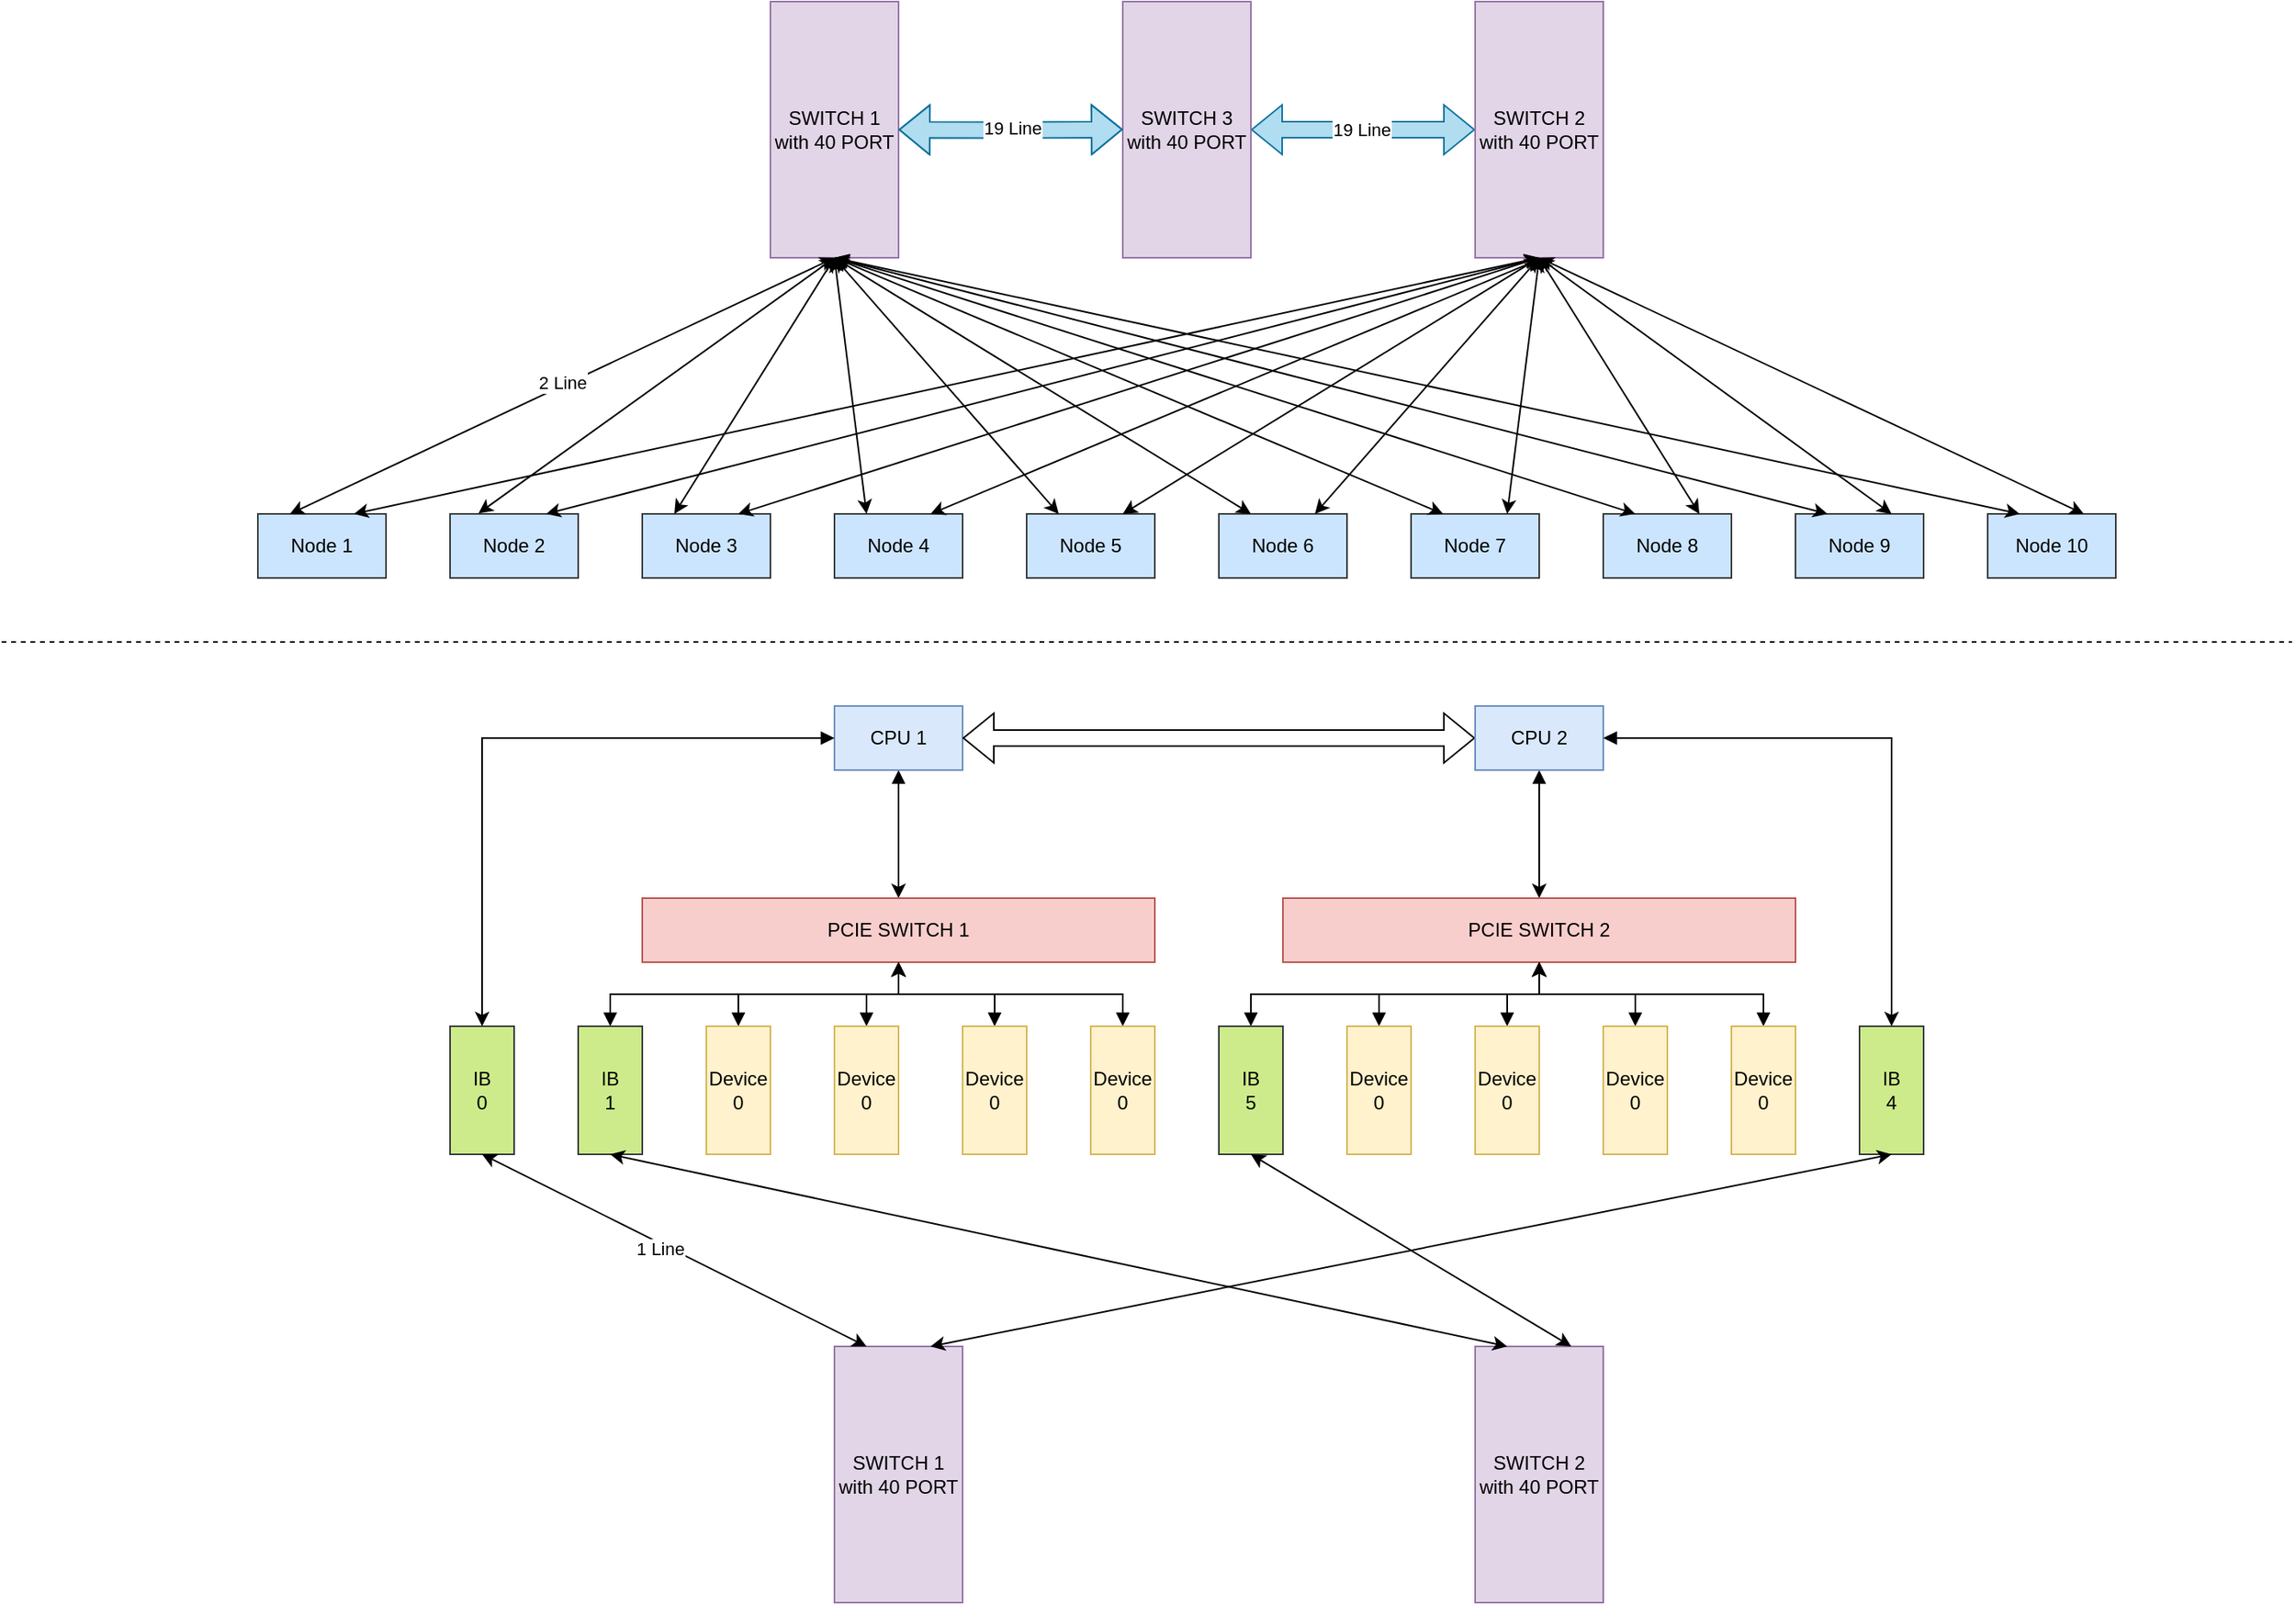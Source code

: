 <mxfile version="21.6.8" type="github">
  <diagram name="Page-1" id="We7jntTk1xdtihZDSqFv">
    <mxGraphModel dx="2445" dy="885" grid="1" gridSize="10" guides="1" tooltips="1" connect="1" arrows="1" fold="1" page="1" pageScale="1" pageWidth="850" pageHeight="1100" math="0" shadow="0">
      <root>
        <mxCell id="0" />
        <mxCell id="1" parent="0" />
        <mxCell id="6E5yPgTEB-q1T4PbuA31-1" value="SWITCH 1&lt;br&gt;with 40 PORT" style="rounded=0;whiteSpace=wrap;html=1;fillColor=#e1d5e7;strokeColor=#9673a6;" vertex="1" parent="1">
          <mxGeometry x="120" y="80" width="80" height="160" as="geometry" />
        </mxCell>
        <mxCell id="6E5yPgTEB-q1T4PbuA31-34" value="" style="edgeStyle=orthogonalEdgeStyle;rounded=0;orthogonalLoop=1;jettySize=auto;html=1;shape=flexArrow;startArrow=block;fillColor=#b1ddf0;strokeColor=#10739e;" edge="1" parent="1" source="6E5yPgTEB-q1T4PbuA31-2" target="6E5yPgTEB-q1T4PbuA31-32">
          <mxGeometry relative="1" as="geometry" />
        </mxCell>
        <mxCell id="6E5yPgTEB-q1T4PbuA31-38" value="19 Line" style="edgeLabel;html=1;align=center;verticalAlign=middle;resizable=0;points=[];" vertex="1" connectable="0" parent="6E5yPgTEB-q1T4PbuA31-34">
          <mxGeometry x="0.02" relative="1" as="geometry">
            <mxPoint as="offset" />
          </mxGeometry>
        </mxCell>
        <mxCell id="6E5yPgTEB-q1T4PbuA31-2" value="SWITCH 2&lt;br&gt;with 40 PORT" style="rounded=0;whiteSpace=wrap;html=1;fillColor=#e1d5e7;strokeColor=#9673a6;" vertex="1" parent="1">
          <mxGeometry x="560" y="80" width="80" height="160" as="geometry" />
        </mxCell>
        <mxCell id="6E5yPgTEB-q1T4PbuA31-3" value="Node 3" style="rounded=0;whiteSpace=wrap;html=1;fillColor=#cce5ff;strokeColor=#36393d;" vertex="1" parent="1">
          <mxGeometry x="40" y="400" width="80" height="40" as="geometry" />
        </mxCell>
        <mxCell id="6E5yPgTEB-q1T4PbuA31-4" value="Node 4" style="rounded=0;whiteSpace=wrap;html=1;fillColor=#cce5ff;strokeColor=#36393d;" vertex="1" parent="1">
          <mxGeometry x="160" y="400" width="80" height="40" as="geometry" />
        </mxCell>
        <mxCell id="6E5yPgTEB-q1T4PbuA31-5" value="Node 5" style="rounded=0;whiteSpace=wrap;html=1;fillColor=#cce5ff;strokeColor=#36393d;" vertex="1" parent="1">
          <mxGeometry x="280" y="400" width="80" height="40" as="geometry" />
        </mxCell>
        <mxCell id="6E5yPgTEB-q1T4PbuA31-6" value="Node 6" style="rounded=0;whiteSpace=wrap;html=1;fillColor=#cce5ff;strokeColor=#36393d;" vertex="1" parent="1">
          <mxGeometry x="400" y="400" width="80" height="40" as="geometry" />
        </mxCell>
        <mxCell id="6E5yPgTEB-q1T4PbuA31-7" value="Node 8" style="rounded=0;whiteSpace=wrap;html=1;fillColor=#cce5ff;strokeColor=#36393d;" vertex="1" parent="1">
          <mxGeometry x="640" y="400" width="80" height="40" as="geometry" />
        </mxCell>
        <mxCell id="6E5yPgTEB-q1T4PbuA31-8" value="Node 7" style="rounded=0;whiteSpace=wrap;html=1;fillColor=#cce5ff;strokeColor=#36393d;" vertex="1" parent="1">
          <mxGeometry x="520" y="400" width="80" height="40" as="geometry" />
        </mxCell>
        <mxCell id="6E5yPgTEB-q1T4PbuA31-9" value="Node 2" style="rounded=0;whiteSpace=wrap;html=1;fillColor=#cce5ff;strokeColor=#36393d;" vertex="1" parent="1">
          <mxGeometry x="-80" y="400" width="80" height="40" as="geometry" />
        </mxCell>
        <mxCell id="6E5yPgTEB-q1T4PbuA31-10" value="Node 1" style="rounded=0;whiteSpace=wrap;html=1;fillColor=#cce5ff;strokeColor=#36393d;" vertex="1" parent="1">
          <mxGeometry x="-200" y="400" width="80" height="40" as="geometry" />
        </mxCell>
        <mxCell id="6E5yPgTEB-q1T4PbuA31-11" value="Node 9" style="rounded=0;whiteSpace=wrap;html=1;fillColor=#cce5ff;strokeColor=#36393d;" vertex="1" parent="1">
          <mxGeometry x="760" y="400" width="80" height="40" as="geometry" />
        </mxCell>
        <mxCell id="6E5yPgTEB-q1T4PbuA31-12" value="Node 10" style="rounded=0;whiteSpace=wrap;html=1;fillColor=#cce5ff;strokeColor=#36393d;" vertex="1" parent="1">
          <mxGeometry x="880" y="400" width="80" height="40" as="geometry" />
        </mxCell>
        <mxCell id="6E5yPgTEB-q1T4PbuA31-13" value="" style="endArrow=classic;startArrow=classic;html=1;rounded=0;exitX=0.25;exitY=0;exitDx=0;exitDy=0;entryX=0.5;entryY=1;entryDx=0;entryDy=0;" edge="1" parent="1" source="6E5yPgTEB-q1T4PbuA31-10" target="6E5yPgTEB-q1T4PbuA31-1">
          <mxGeometry width="50" height="50" relative="1" as="geometry">
            <mxPoint x="180" y="340" as="sourcePoint" />
            <mxPoint x="230" y="290" as="targetPoint" />
          </mxGeometry>
        </mxCell>
        <mxCell id="6E5yPgTEB-q1T4PbuA31-99" value="2 Line" style="edgeLabel;html=1;align=center;verticalAlign=middle;resizable=0;points=[];" vertex="1" connectable="0" parent="6E5yPgTEB-q1T4PbuA31-13">
          <mxGeometry x="0.002" y="2" relative="1" as="geometry">
            <mxPoint as="offset" />
          </mxGeometry>
        </mxCell>
        <mxCell id="6E5yPgTEB-q1T4PbuA31-14" value="" style="endArrow=classic;startArrow=classic;html=1;rounded=0;entryX=0.5;entryY=1;entryDx=0;entryDy=0;exitX=0.75;exitY=0;exitDx=0;exitDy=0;" edge="1" parent="1" source="6E5yPgTEB-q1T4PbuA31-10" target="6E5yPgTEB-q1T4PbuA31-2">
          <mxGeometry width="50" height="50" relative="1" as="geometry">
            <mxPoint x="-110" y="390" as="sourcePoint" />
            <mxPoint x="230" y="290" as="targetPoint" />
          </mxGeometry>
        </mxCell>
        <mxCell id="6E5yPgTEB-q1T4PbuA31-15" value="" style="endArrow=classic;startArrow=classic;html=1;rounded=0;exitX=0.222;exitY=-0.008;exitDx=0;exitDy=0;entryX=0.5;entryY=1;entryDx=0;entryDy=0;exitPerimeter=0;" edge="1" parent="1" source="6E5yPgTEB-q1T4PbuA31-9" target="6E5yPgTEB-q1T4PbuA31-1">
          <mxGeometry width="50" height="50" relative="1" as="geometry">
            <mxPoint x="-170" y="410" as="sourcePoint" />
            <mxPoint x="230" y="290" as="targetPoint" />
          </mxGeometry>
        </mxCell>
        <mxCell id="6E5yPgTEB-q1T4PbuA31-17" value="" style="endArrow=classic;startArrow=classic;html=1;rounded=0;exitX=0.75;exitY=0;exitDx=0;exitDy=0;entryX=0.5;entryY=1;entryDx=0;entryDy=0;" edge="1" parent="1" source="6E5yPgTEB-q1T4PbuA31-9" target="6E5yPgTEB-q1T4PbuA31-2">
          <mxGeometry width="50" height="50" relative="1" as="geometry">
            <mxPoint x="-52" y="410" as="sourcePoint" />
            <mxPoint x="230" y="290" as="targetPoint" />
          </mxGeometry>
        </mxCell>
        <mxCell id="6E5yPgTEB-q1T4PbuA31-18" value="" style="endArrow=classic;startArrow=classic;html=1;rounded=0;exitX=0.25;exitY=0;exitDx=0;exitDy=0;entryX=0.5;entryY=1;entryDx=0;entryDy=0;" edge="1" parent="1" source="6E5yPgTEB-q1T4PbuA31-3" target="6E5yPgTEB-q1T4PbuA31-1">
          <mxGeometry width="50" height="50" relative="1" as="geometry">
            <mxPoint x="-52" y="410" as="sourcePoint" />
            <mxPoint x="230" y="290" as="targetPoint" />
          </mxGeometry>
        </mxCell>
        <mxCell id="6E5yPgTEB-q1T4PbuA31-19" value="" style="endArrow=classic;startArrow=classic;html=1;rounded=0;exitX=0.75;exitY=0;exitDx=0;exitDy=0;entryX=0.5;entryY=1;entryDx=0;entryDy=0;" edge="1" parent="1" source="6E5yPgTEB-q1T4PbuA31-3" target="6E5yPgTEB-q1T4PbuA31-2">
          <mxGeometry width="50" height="50" relative="1" as="geometry">
            <mxPoint x="70" y="410" as="sourcePoint" />
            <mxPoint x="230" y="290" as="targetPoint" />
          </mxGeometry>
        </mxCell>
        <mxCell id="6E5yPgTEB-q1T4PbuA31-20" value="" style="endArrow=classic;startArrow=classic;html=1;rounded=0;exitX=0.25;exitY=0;exitDx=0;exitDy=0;entryX=0.5;entryY=1;entryDx=0;entryDy=0;" edge="1" parent="1" source="6E5yPgTEB-q1T4PbuA31-4" target="6E5yPgTEB-q1T4PbuA31-1">
          <mxGeometry width="50" height="50" relative="1" as="geometry">
            <mxPoint x="110" y="410" as="sourcePoint" />
            <mxPoint x="550" y="290" as="targetPoint" />
          </mxGeometry>
        </mxCell>
        <mxCell id="6E5yPgTEB-q1T4PbuA31-21" value="" style="endArrow=classic;startArrow=classic;html=1;rounded=0;exitX=0.75;exitY=0;exitDx=0;exitDy=0;entryX=0.52;entryY=1.002;entryDx=0;entryDy=0;entryPerimeter=0;" edge="1" parent="1" source="6E5yPgTEB-q1T4PbuA31-4" target="6E5yPgTEB-q1T4PbuA31-2">
          <mxGeometry width="50" height="50" relative="1" as="geometry">
            <mxPoint x="190" y="410" as="sourcePoint" />
            <mxPoint x="230" y="290" as="targetPoint" />
          </mxGeometry>
        </mxCell>
        <mxCell id="6E5yPgTEB-q1T4PbuA31-22" value="" style="endArrow=classic;startArrow=classic;html=1;rounded=0;exitX=0.25;exitY=0;exitDx=0;exitDy=0;entryX=0.5;entryY=1;entryDx=0;entryDy=0;" edge="1" parent="1" source="6E5yPgTEB-q1T4PbuA31-5" target="6E5yPgTEB-q1T4PbuA31-1">
          <mxGeometry width="50" height="50" relative="1" as="geometry">
            <mxPoint x="230" y="410" as="sourcePoint" />
            <mxPoint x="230" y="290" as="targetPoint" />
          </mxGeometry>
        </mxCell>
        <mxCell id="6E5yPgTEB-q1T4PbuA31-23" value="" style="endArrow=classic;startArrow=classic;html=1;rounded=0;exitX=0.75;exitY=0;exitDx=0;exitDy=0;entryX=0.5;entryY=1;entryDx=0;entryDy=0;" edge="1" parent="1" source="6E5yPgTEB-q1T4PbuA31-5" target="6E5yPgTEB-q1T4PbuA31-2">
          <mxGeometry width="50" height="50" relative="1" as="geometry">
            <mxPoint x="310" y="410" as="sourcePoint" />
            <mxPoint x="230" y="290" as="targetPoint" />
          </mxGeometry>
        </mxCell>
        <mxCell id="6E5yPgTEB-q1T4PbuA31-24" value="" style="endArrow=classic;startArrow=classic;html=1;rounded=0;exitX=0.75;exitY=0;exitDx=0;exitDy=0;entryX=0.5;entryY=1;entryDx=0;entryDy=0;" edge="1" parent="1" source="6E5yPgTEB-q1T4PbuA31-6" target="6E5yPgTEB-q1T4PbuA31-2">
          <mxGeometry width="50" height="50" relative="1" as="geometry">
            <mxPoint x="350" y="410" as="sourcePoint" />
            <mxPoint x="550" y="290" as="targetPoint" />
          </mxGeometry>
        </mxCell>
        <mxCell id="6E5yPgTEB-q1T4PbuA31-25" value="" style="endArrow=classic;startArrow=classic;html=1;rounded=0;exitX=0.25;exitY=0;exitDx=0;exitDy=0;entryX=0.5;entryY=1;entryDx=0;entryDy=0;" edge="1" parent="1" source="6E5yPgTEB-q1T4PbuA31-6" target="6E5yPgTEB-q1T4PbuA31-1">
          <mxGeometry width="50" height="50" relative="1" as="geometry">
            <mxPoint x="472" y="409" as="sourcePoint" />
            <mxPoint x="550" y="290" as="targetPoint" />
          </mxGeometry>
        </mxCell>
        <mxCell id="6E5yPgTEB-q1T4PbuA31-26" value="" style="endArrow=classic;startArrow=classic;html=1;rounded=0;exitX=0.75;exitY=0;exitDx=0;exitDy=0;entryX=0.5;entryY=1;entryDx=0;entryDy=0;" edge="1" parent="1" source="6E5yPgTEB-q1T4PbuA31-8" target="6E5yPgTEB-q1T4PbuA31-2">
          <mxGeometry width="50" height="50" relative="1" as="geometry">
            <mxPoint x="470" y="410" as="sourcePoint" />
            <mxPoint x="550" y="290" as="targetPoint" />
          </mxGeometry>
        </mxCell>
        <mxCell id="6E5yPgTEB-q1T4PbuA31-27" value="" style="endArrow=classic;startArrow=classic;html=1;rounded=0;exitX=0.75;exitY=0;exitDx=0;exitDy=0;entryX=0.5;entryY=1;entryDx=0;entryDy=0;" edge="1" parent="1" source="6E5yPgTEB-q1T4PbuA31-7" target="6E5yPgTEB-q1T4PbuA31-2">
          <mxGeometry width="50" height="50" relative="1" as="geometry">
            <mxPoint x="590" y="410" as="sourcePoint" />
            <mxPoint x="550" y="290" as="targetPoint" />
          </mxGeometry>
        </mxCell>
        <mxCell id="6E5yPgTEB-q1T4PbuA31-28" value="" style="endArrow=classic;startArrow=classic;html=1;rounded=0;exitX=0.25;exitY=0;exitDx=0;exitDy=0;entryX=0.5;entryY=1;entryDx=0;entryDy=0;" edge="1" parent="1" source="6E5yPgTEB-q1T4PbuA31-8" target="6E5yPgTEB-q1T4PbuA31-1">
          <mxGeometry width="50" height="50" relative="1" as="geometry">
            <mxPoint x="710" y="410" as="sourcePoint" />
            <mxPoint x="550" y="290" as="targetPoint" />
          </mxGeometry>
        </mxCell>
        <mxCell id="6E5yPgTEB-q1T4PbuA31-29" value="" style="endArrow=classic;startArrow=classic;html=1;rounded=0;exitX=0.25;exitY=0;exitDx=0;exitDy=0;entryX=0.5;entryY=1;entryDx=0;entryDy=0;" edge="1" parent="1" source="6E5yPgTEB-q1T4PbuA31-11" target="6E5yPgTEB-q1T4PbuA31-1">
          <mxGeometry width="50" height="50" relative="1" as="geometry">
            <mxPoint x="550" y="410" as="sourcePoint" />
            <mxPoint x="230" y="290" as="targetPoint" />
          </mxGeometry>
        </mxCell>
        <mxCell id="6E5yPgTEB-q1T4PbuA31-30" value="" style="endArrow=classic;startArrow=classic;html=1;rounded=0;exitX=0.25;exitY=0;exitDx=0;exitDy=0;entryX=0.5;entryY=1;entryDx=0;entryDy=0;" edge="1" parent="1" source="6E5yPgTEB-q1T4PbuA31-7" target="6E5yPgTEB-q1T4PbuA31-1">
          <mxGeometry width="50" height="50" relative="1" as="geometry">
            <mxPoint x="790" y="410" as="sourcePoint" />
            <mxPoint x="230" y="290" as="targetPoint" />
          </mxGeometry>
        </mxCell>
        <mxCell id="6E5yPgTEB-q1T4PbuA31-31" value="" style="endArrow=classic;startArrow=classic;html=1;rounded=0;exitX=0.75;exitY=0;exitDx=0;exitDy=0;entryX=0.5;entryY=1;entryDx=0;entryDy=0;" edge="1" parent="1" source="6E5yPgTEB-q1T4PbuA31-11" target="6E5yPgTEB-q1T4PbuA31-2">
          <mxGeometry width="50" height="50" relative="1" as="geometry">
            <mxPoint x="670" y="410" as="sourcePoint" />
            <mxPoint x="230" y="290" as="targetPoint" />
          </mxGeometry>
        </mxCell>
        <mxCell id="6E5yPgTEB-q1T4PbuA31-32" value="SWITCH 3&lt;br&gt;with 40 PORT" style="rounded=0;whiteSpace=wrap;html=1;fillColor=#e1d5e7;strokeColor=#9673a6;" vertex="1" parent="1">
          <mxGeometry x="340" y="80" width="80" height="160" as="geometry" />
        </mxCell>
        <mxCell id="6E5yPgTEB-q1T4PbuA31-36" value="" style="edgeStyle=orthogonalEdgeStyle;rounded=0;orthogonalLoop=1;jettySize=auto;html=1;shape=flexArrow;startArrow=block;entryX=1;entryY=0.5;entryDx=0;entryDy=0;fillColor=#b1ddf0;strokeColor=#10739e;" edge="1" parent="1" target="6E5yPgTEB-q1T4PbuA31-1">
          <mxGeometry relative="1" as="geometry">
            <mxPoint x="340" y="159.82" as="sourcePoint" />
            <mxPoint x="260" y="159.82" as="targetPoint" />
          </mxGeometry>
        </mxCell>
        <mxCell id="6E5yPgTEB-q1T4PbuA31-37" value="19 Line" style="edgeLabel;html=1;align=center;verticalAlign=middle;resizable=0;points=[];" vertex="1" connectable="0" parent="6E5yPgTEB-q1T4PbuA31-36">
          <mxGeometry x="-0.006" y="-2" relative="1" as="geometry">
            <mxPoint as="offset" />
          </mxGeometry>
        </mxCell>
        <mxCell id="6E5yPgTEB-q1T4PbuA31-39" value="" style="endArrow=classic;startArrow=classic;html=1;rounded=0;exitX=0.75;exitY=0;exitDx=0;exitDy=0;entryX=0.5;entryY=1;entryDx=0;entryDy=0;" edge="1" parent="1" source="6E5yPgTEB-q1T4PbuA31-12" target="6E5yPgTEB-q1T4PbuA31-2">
          <mxGeometry width="50" height="50" relative="1" as="geometry">
            <mxPoint x="830" y="410" as="sourcePoint" />
            <mxPoint x="610" y="250" as="targetPoint" />
          </mxGeometry>
        </mxCell>
        <mxCell id="6E5yPgTEB-q1T4PbuA31-40" value="" style="endArrow=classic;startArrow=classic;html=1;rounded=0;exitX=0.25;exitY=0;exitDx=0;exitDy=0;entryX=0.5;entryY=1;entryDx=0;entryDy=0;" edge="1" parent="1" source="6E5yPgTEB-q1T4PbuA31-12" target="6E5yPgTEB-q1T4PbuA31-1">
          <mxGeometry width="50" height="50" relative="1" as="geometry">
            <mxPoint x="950" y="410" as="sourcePoint" />
            <mxPoint x="610" y="250" as="targetPoint" />
          </mxGeometry>
        </mxCell>
        <mxCell id="6E5yPgTEB-q1T4PbuA31-46" value="" style="edgeStyle=orthogonalEdgeStyle;rounded=0;orthogonalLoop=1;jettySize=auto;html=1;startArrow=block;startFill=1;" edge="1" parent="1" source="6E5yPgTEB-q1T4PbuA31-41" target="6E5yPgTEB-q1T4PbuA31-44">
          <mxGeometry relative="1" as="geometry" />
        </mxCell>
        <mxCell id="6E5yPgTEB-q1T4PbuA31-41" value="CPU 1" style="rounded=0;whiteSpace=wrap;html=1;fillColor=#dae8fc;strokeColor=#6c8ebf;" vertex="1" parent="1">
          <mxGeometry x="160" y="520" width="80" height="40" as="geometry" />
        </mxCell>
        <mxCell id="6E5yPgTEB-q1T4PbuA31-43" value="" style="edgeStyle=orthogonalEdgeStyle;rounded=0;orthogonalLoop=1;jettySize=auto;html=1;shape=flexArrow;endArrow=block;startArrow=block;" edge="1" parent="1" source="6E5yPgTEB-q1T4PbuA31-42" target="6E5yPgTEB-q1T4PbuA31-41">
          <mxGeometry relative="1" as="geometry" />
        </mxCell>
        <mxCell id="6E5yPgTEB-q1T4PbuA31-47" value="" style="edgeStyle=orthogonalEdgeStyle;rounded=0;orthogonalLoop=1;jettySize=auto;html=1;startArrow=block;startFill=1;" edge="1" parent="1" source="6E5yPgTEB-q1T4PbuA31-42" target="6E5yPgTEB-q1T4PbuA31-45">
          <mxGeometry relative="1" as="geometry" />
        </mxCell>
        <mxCell id="6E5yPgTEB-q1T4PbuA31-42" value="CPU 2" style="rounded=0;whiteSpace=wrap;html=1;fillColor=#dae8fc;strokeColor=#6c8ebf;" vertex="1" parent="1">
          <mxGeometry x="560" y="520" width="80" height="40" as="geometry" />
        </mxCell>
        <mxCell id="6E5yPgTEB-q1T4PbuA31-44" value="PCIE SWITCH 1" style="rounded=0;whiteSpace=wrap;html=1;fillColor=#f8cecc;strokeColor=#b85450;" vertex="1" parent="1">
          <mxGeometry x="40" y="640" width="320" height="40" as="geometry" />
        </mxCell>
        <mxCell id="6E5yPgTEB-q1T4PbuA31-45" value="PCIE SWITCH 2" style="rounded=0;whiteSpace=wrap;html=1;fillColor=#f8cecc;strokeColor=#b85450;" vertex="1" parent="1">
          <mxGeometry x="440" y="640" width="320" height="40" as="geometry" />
        </mxCell>
        <mxCell id="6E5yPgTEB-q1T4PbuA31-53" value="" style="edgeStyle=orthogonalEdgeStyle;rounded=0;orthogonalLoop=1;jettySize=auto;html=1;startArrow=block;startFill=1;" edge="1" parent="1" source="6E5yPgTEB-q1T4PbuA31-48" target="6E5yPgTEB-q1T4PbuA31-44">
          <mxGeometry relative="1" as="geometry" />
        </mxCell>
        <mxCell id="6E5yPgTEB-q1T4PbuA31-48" value="Device 0" style="rounded=0;whiteSpace=wrap;html=1;fillColor=#fff2cc;strokeColor=#d6b656;" vertex="1" parent="1">
          <mxGeometry x="80" y="720" width="40" height="80" as="geometry" />
        </mxCell>
        <mxCell id="6E5yPgTEB-q1T4PbuA31-54" value="" style="edgeStyle=orthogonalEdgeStyle;rounded=0;orthogonalLoop=1;jettySize=auto;html=1;startArrow=block;startFill=1;" edge="1" parent="1" source="6E5yPgTEB-q1T4PbuA31-49" target="6E5yPgTEB-q1T4PbuA31-44">
          <mxGeometry relative="1" as="geometry" />
        </mxCell>
        <mxCell id="6E5yPgTEB-q1T4PbuA31-49" value="Device 0" style="rounded=0;whiteSpace=wrap;html=1;fillColor=#fff2cc;strokeColor=#d6b656;" vertex="1" parent="1">
          <mxGeometry x="160" y="720" width="40" height="80" as="geometry" />
        </mxCell>
        <mxCell id="6E5yPgTEB-q1T4PbuA31-55" value="" style="edgeStyle=orthogonalEdgeStyle;rounded=0;orthogonalLoop=1;jettySize=auto;html=1;startArrow=block;startFill=1;" edge="1" parent="1" source="6E5yPgTEB-q1T4PbuA31-50" target="6E5yPgTEB-q1T4PbuA31-44">
          <mxGeometry relative="1" as="geometry" />
        </mxCell>
        <mxCell id="6E5yPgTEB-q1T4PbuA31-50" value="Device 0" style="rounded=0;whiteSpace=wrap;html=1;fillColor=#fff2cc;strokeColor=#d6b656;" vertex="1" parent="1">
          <mxGeometry x="240" y="720" width="40" height="80" as="geometry" />
        </mxCell>
        <mxCell id="6E5yPgTEB-q1T4PbuA31-56" value="" style="edgeStyle=orthogonalEdgeStyle;rounded=0;orthogonalLoop=1;jettySize=auto;html=1;startArrow=block;startFill=1;" edge="1" parent="1" source="6E5yPgTEB-q1T4PbuA31-51" target="6E5yPgTEB-q1T4PbuA31-44">
          <mxGeometry relative="1" as="geometry" />
        </mxCell>
        <mxCell id="6E5yPgTEB-q1T4PbuA31-51" value="Device 0" style="rounded=0;whiteSpace=wrap;html=1;fillColor=#fff2cc;strokeColor=#d6b656;" vertex="1" parent="1">
          <mxGeometry x="320" y="720" width="40" height="80" as="geometry" />
        </mxCell>
        <mxCell id="6E5yPgTEB-q1T4PbuA31-85" value="" style="edgeStyle=orthogonalEdgeStyle;rounded=0;orthogonalLoop=1;jettySize=auto;html=1;startArrow=block;startFill=1;" edge="1" parent="1" source="6E5yPgTEB-q1T4PbuA31-52" target="6E5yPgTEB-q1T4PbuA31-44">
          <mxGeometry relative="1" as="geometry" />
        </mxCell>
        <mxCell id="6E5yPgTEB-q1T4PbuA31-52" value="IB&lt;br&gt;1" style="rounded=0;whiteSpace=wrap;html=1;fillColor=#cdeb8b;strokeColor=#36393d;" vertex="1" parent="1">
          <mxGeometry y="720" width="40" height="80" as="geometry" />
        </mxCell>
        <mxCell id="6E5yPgTEB-q1T4PbuA31-81" value="" style="edgeStyle=orthogonalEdgeStyle;rounded=0;orthogonalLoop=1;jettySize=auto;html=1;startArrow=block;startFill=1;" edge="1" parent="1" source="6E5yPgTEB-q1T4PbuA31-75" target="6E5yPgTEB-q1T4PbuA31-45">
          <mxGeometry relative="1" as="geometry" />
        </mxCell>
        <mxCell id="6E5yPgTEB-q1T4PbuA31-75" value="Device 0" style="rounded=0;whiteSpace=wrap;html=1;fillColor=#fff2cc;strokeColor=#d6b656;" vertex="1" parent="1">
          <mxGeometry x="480" y="720" width="40" height="80" as="geometry" />
        </mxCell>
        <mxCell id="6E5yPgTEB-q1T4PbuA31-82" value="" style="edgeStyle=orthogonalEdgeStyle;rounded=0;orthogonalLoop=1;jettySize=auto;html=1;startArrow=block;startFill=1;" edge="1" parent="1" source="6E5yPgTEB-q1T4PbuA31-76" target="6E5yPgTEB-q1T4PbuA31-45">
          <mxGeometry relative="1" as="geometry" />
        </mxCell>
        <mxCell id="6E5yPgTEB-q1T4PbuA31-76" value="Device 0" style="rounded=0;whiteSpace=wrap;html=1;fillColor=#fff2cc;strokeColor=#d6b656;" vertex="1" parent="1">
          <mxGeometry x="560" y="720" width="40" height="80" as="geometry" />
        </mxCell>
        <mxCell id="6E5yPgTEB-q1T4PbuA31-83" value="" style="edgeStyle=orthogonalEdgeStyle;rounded=0;orthogonalLoop=1;jettySize=auto;html=1;startArrow=block;startFill=1;" edge="1" parent="1" source="6E5yPgTEB-q1T4PbuA31-77" target="6E5yPgTEB-q1T4PbuA31-45">
          <mxGeometry relative="1" as="geometry" />
        </mxCell>
        <mxCell id="6E5yPgTEB-q1T4PbuA31-77" value="Device 0" style="rounded=0;whiteSpace=wrap;html=1;fillColor=#fff2cc;strokeColor=#d6b656;" vertex="1" parent="1">
          <mxGeometry x="640" y="720" width="40" height="80" as="geometry" />
        </mxCell>
        <mxCell id="6E5yPgTEB-q1T4PbuA31-84" value="" style="edgeStyle=orthogonalEdgeStyle;rounded=0;orthogonalLoop=1;jettySize=auto;html=1;startArrow=block;startFill=1;" edge="1" parent="1" source="6E5yPgTEB-q1T4PbuA31-78" target="6E5yPgTEB-q1T4PbuA31-45">
          <mxGeometry relative="1" as="geometry" />
        </mxCell>
        <mxCell id="6E5yPgTEB-q1T4PbuA31-78" value="Device 0" style="rounded=0;whiteSpace=wrap;html=1;fillColor=#fff2cc;strokeColor=#d6b656;" vertex="1" parent="1">
          <mxGeometry x="720" y="720" width="40" height="80" as="geometry" />
        </mxCell>
        <mxCell id="6E5yPgTEB-q1T4PbuA31-80" value="" style="edgeStyle=orthogonalEdgeStyle;rounded=0;orthogonalLoop=1;jettySize=auto;html=1;startArrow=block;startFill=1;" edge="1" parent="1" source="6E5yPgTEB-q1T4PbuA31-79" target="6E5yPgTEB-q1T4PbuA31-45">
          <mxGeometry relative="1" as="geometry" />
        </mxCell>
        <mxCell id="6E5yPgTEB-q1T4PbuA31-79" value="IB&lt;br&gt;5" style="rounded=0;whiteSpace=wrap;html=1;fillColor=#cdeb8b;strokeColor=#36393d;" vertex="1" parent="1">
          <mxGeometry x="400" y="720" width="40" height="80" as="geometry" />
        </mxCell>
        <mxCell id="6E5yPgTEB-q1T4PbuA31-86" value="IB&lt;br&gt;0" style="rounded=0;whiteSpace=wrap;html=1;fillColor=#cdeb8b;strokeColor=#36393d;" vertex="1" parent="1">
          <mxGeometry x="-80" y="720" width="40" height="80" as="geometry" />
        </mxCell>
        <mxCell id="6E5yPgTEB-q1T4PbuA31-87" value="" style="edgeStyle=orthogonalEdgeStyle;rounded=0;orthogonalLoop=1;jettySize=auto;html=1;exitX=0;exitY=0.5;exitDx=0;exitDy=0;entryX=0.5;entryY=0;entryDx=0;entryDy=0;startArrow=block;startFill=1;" edge="1" parent="1" source="6E5yPgTEB-q1T4PbuA31-41" target="6E5yPgTEB-q1T4PbuA31-86">
          <mxGeometry relative="1" as="geometry">
            <mxPoint x="210" y="570" as="sourcePoint" />
            <mxPoint x="210" y="650" as="targetPoint" />
          </mxGeometry>
        </mxCell>
        <mxCell id="6E5yPgTEB-q1T4PbuA31-90" value="IB&lt;br&gt;4" style="rounded=0;whiteSpace=wrap;html=1;fillColor=#cdeb8b;strokeColor=#36393d;" vertex="1" parent="1">
          <mxGeometry x="800" y="720" width="40" height="80" as="geometry" />
        </mxCell>
        <mxCell id="6E5yPgTEB-q1T4PbuA31-91" value="" style="edgeStyle=orthogonalEdgeStyle;rounded=0;orthogonalLoop=1;jettySize=auto;html=1;exitX=1;exitY=0.5;exitDx=0;exitDy=0;entryX=0.5;entryY=0;entryDx=0;entryDy=0;startArrow=block;startFill=1;" edge="1" parent="1" target="6E5yPgTEB-q1T4PbuA31-90" source="6E5yPgTEB-q1T4PbuA31-42">
          <mxGeometry relative="1" as="geometry">
            <mxPoint x="1000" y="540" as="sourcePoint" />
            <mxPoint x="1050" y="650" as="targetPoint" />
          </mxGeometry>
        </mxCell>
        <mxCell id="6E5yPgTEB-q1T4PbuA31-92" value="SWITCH 1&lt;br&gt;with 40 PORT" style="rounded=0;whiteSpace=wrap;html=1;fillColor=#e1d5e7;strokeColor=#9673a6;" vertex="1" parent="1">
          <mxGeometry x="160" y="920" width="80" height="160" as="geometry" />
        </mxCell>
        <mxCell id="6E5yPgTEB-q1T4PbuA31-93" value="SWITCH 2&lt;br&gt;with 40 PORT" style="rounded=0;whiteSpace=wrap;html=1;fillColor=#e1d5e7;strokeColor=#9673a6;" vertex="1" parent="1">
          <mxGeometry x="560" y="920" width="80" height="160" as="geometry" />
        </mxCell>
        <mxCell id="6E5yPgTEB-q1T4PbuA31-94" value="" style="endArrow=classic;startArrow=classic;html=1;rounded=0;exitX=0.5;exitY=1;exitDx=0;exitDy=0;entryX=0.25;entryY=0;entryDx=0;entryDy=0;" edge="1" parent="1" source="6E5yPgTEB-q1T4PbuA31-86" target="6E5yPgTEB-q1T4PbuA31-92">
          <mxGeometry width="50" height="50" relative="1" as="geometry">
            <mxPoint x="-40" y="860" as="sourcePoint" />
            <mxPoint x="182" y="700" as="targetPoint" />
          </mxGeometry>
        </mxCell>
        <mxCell id="6E5yPgTEB-q1T4PbuA31-100" value="1 Line" style="edgeLabel;html=1;align=center;verticalAlign=middle;resizable=0;points=[];" vertex="1" connectable="0" parent="6E5yPgTEB-q1T4PbuA31-94">
          <mxGeometry x="-0.067" y="-3" relative="1" as="geometry">
            <mxPoint as="offset" />
          </mxGeometry>
        </mxCell>
        <mxCell id="6E5yPgTEB-q1T4PbuA31-95" value="" style="endArrow=classic;startArrow=classic;html=1;rounded=0;exitX=0.5;exitY=1;exitDx=0;exitDy=0;entryX=0.75;entryY=0;entryDx=0;entryDy=0;" edge="1" parent="1" source="6E5yPgTEB-q1T4PbuA31-90" target="6E5yPgTEB-q1T4PbuA31-92">
          <mxGeometry width="50" height="50" relative="1" as="geometry">
            <mxPoint x="-50" y="810" as="sourcePoint" />
            <mxPoint x="230" y="930" as="targetPoint" />
          </mxGeometry>
        </mxCell>
        <mxCell id="6E5yPgTEB-q1T4PbuA31-96" value="" style="endArrow=classic;startArrow=classic;html=1;rounded=0;exitX=0.5;exitY=1;exitDx=0;exitDy=0;entryX=0.25;entryY=0;entryDx=0;entryDy=0;" edge="1" parent="1" source="6E5yPgTEB-q1T4PbuA31-52" target="6E5yPgTEB-q1T4PbuA31-93">
          <mxGeometry width="50" height="50" relative="1" as="geometry">
            <mxPoint x="-50" y="810" as="sourcePoint" />
            <mxPoint x="230" y="930" as="targetPoint" />
          </mxGeometry>
        </mxCell>
        <mxCell id="6E5yPgTEB-q1T4PbuA31-97" value="" style="endArrow=classic;startArrow=classic;html=1;rounded=0;exitX=0.5;exitY=1;exitDx=0;exitDy=0;entryX=0.75;entryY=0;entryDx=0;entryDy=0;" edge="1" parent="1" source="6E5yPgTEB-q1T4PbuA31-79" target="6E5yPgTEB-q1T4PbuA31-93">
          <mxGeometry width="50" height="50" relative="1" as="geometry">
            <mxPoint x="30" y="810" as="sourcePoint" />
            <mxPoint x="470" y="930" as="targetPoint" />
          </mxGeometry>
        </mxCell>
        <mxCell id="6E5yPgTEB-q1T4PbuA31-98" value="" style="endArrow=none;dashed=1;html=1;rounded=0;" edge="1" parent="1">
          <mxGeometry width="50" height="50" relative="1" as="geometry">
            <mxPoint x="-360" y="480" as="sourcePoint" />
            <mxPoint x="1070" y="480" as="targetPoint" />
          </mxGeometry>
        </mxCell>
      </root>
    </mxGraphModel>
  </diagram>
</mxfile>
